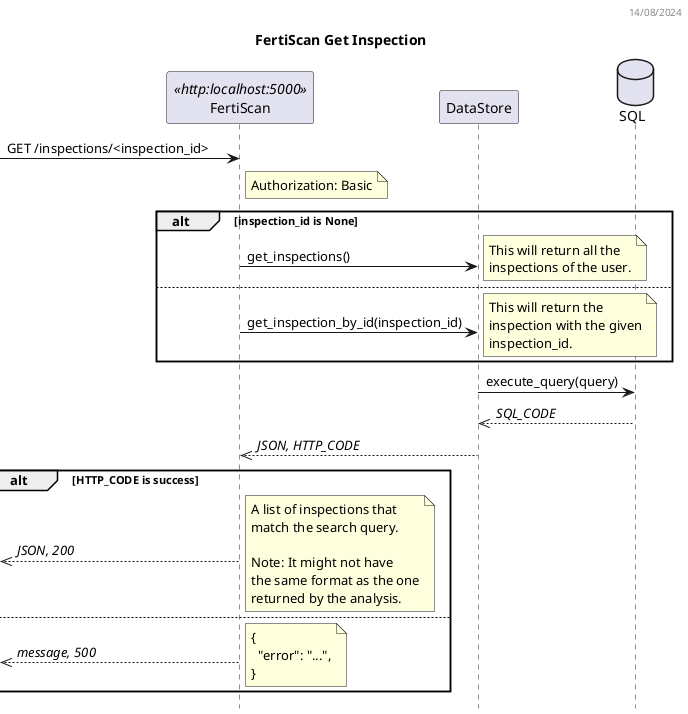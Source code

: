 @startuml FertiScan Sequence Diagram
header 14/08/2024

title FertiScan Get Inspection
hide empty members
hide footbox

participant FertiScan as BE <<http:localhost:5000>>
participant DataStore as DS
database SQL as DB

-> BE: GET /inspections/<inspection_id>
note right BE
  Authorization: Basic
end note
alt inspection_id is None
  BE -> DS: get_inspections() 
  note right
    This will return all the
    inspections of the user.
  end note
else
  BE -> DS: get_inspection_by_id(inspection_id)
  note right
    This will return the
    inspection with the given
    inspection_id.
  end note
end
DS -> DB: execute_query(query)
DS <<-- DB: //SQL_CODE//
BE <<-- DS: //JSON, HTTP_CODE//
alt HTTP_CODE is success
  <<-- BE: //JSON, 200//
  note right
    A list of inspections that
    match the search query.

    Note: It might not have
    the same format as the one
    returned by the analysis.
  end note
else
  <<-- BE: //message, 500//
  note right
  {
    "error": "...",
  }
  end note
end

@enduml
